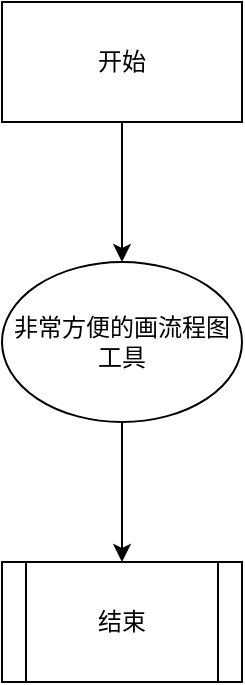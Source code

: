 <mxfile version="13.1.3">
    <diagram id="6hGFLwfOUW9BJ-s0fimq" name="Page-1">
        <mxGraphModel dx="658" dy="529" grid="1" gridSize="10" guides="1" tooltips="1" connect="1" arrows="1" fold="1" page="1" pageScale="1" pageWidth="827" pageHeight="1169" math="0" shadow="0">
            <root>
                <mxCell id="0"/>
                <mxCell id="1" parent="0"/>
                <mxCell id="4" value="" style="edgeStyle=orthogonalEdgeStyle;rounded=0;orthogonalLoop=1;jettySize=auto;html=1;" edge="1" parent="1" source="2" target="3">
                    <mxGeometry relative="1" as="geometry"/>
                </mxCell>
                <mxCell id="2" value="开始" style="rounded=0;whiteSpace=wrap;html=1;" vertex="1" parent="1">
                    <mxGeometry x="250" y="130" width="120" height="60" as="geometry"/>
                </mxCell>
                <mxCell id="7" value="" style="edgeStyle=orthogonalEdgeStyle;rounded=0;orthogonalLoop=1;jettySize=auto;html=1;" edge="1" parent="1" source="3" target="6">
                    <mxGeometry relative="1" as="geometry"/>
                </mxCell>
                <mxCell id="3" value="非常方便的画流程图工具" style="ellipse;whiteSpace=wrap;html=1;" vertex="1" parent="1">
                    <mxGeometry x="250" y="260" width="120" height="80" as="geometry"/>
                </mxCell>
                <mxCell id="6" value="结束" style="shape=process;whiteSpace=wrap;html=1;backgroundOutline=1;" vertex="1" parent="1">
                    <mxGeometry x="250" y="410" width="120" height="60" as="geometry"/>
                </mxCell>
            </root>
        </mxGraphModel>
    </diagram>
</mxfile>